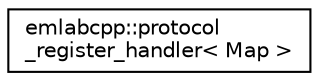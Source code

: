 digraph "Graphical Class Hierarchy"
{
 // LATEX_PDF_SIZE
  edge [fontname="Helvetica",fontsize="10",labelfontname="Helvetica",labelfontsize="10"];
  node [fontname="Helvetica",fontsize="10",shape=record];
  rankdir="LR";
  Node0 [label="emlabcpp::protocol\l_register_handler\< Map \>",height=0.2,width=0.4,color="black", fillcolor="white", style="filled",URL="$structemlabcpp_1_1protocol__register__handler.html",tooltip=" "];
}

